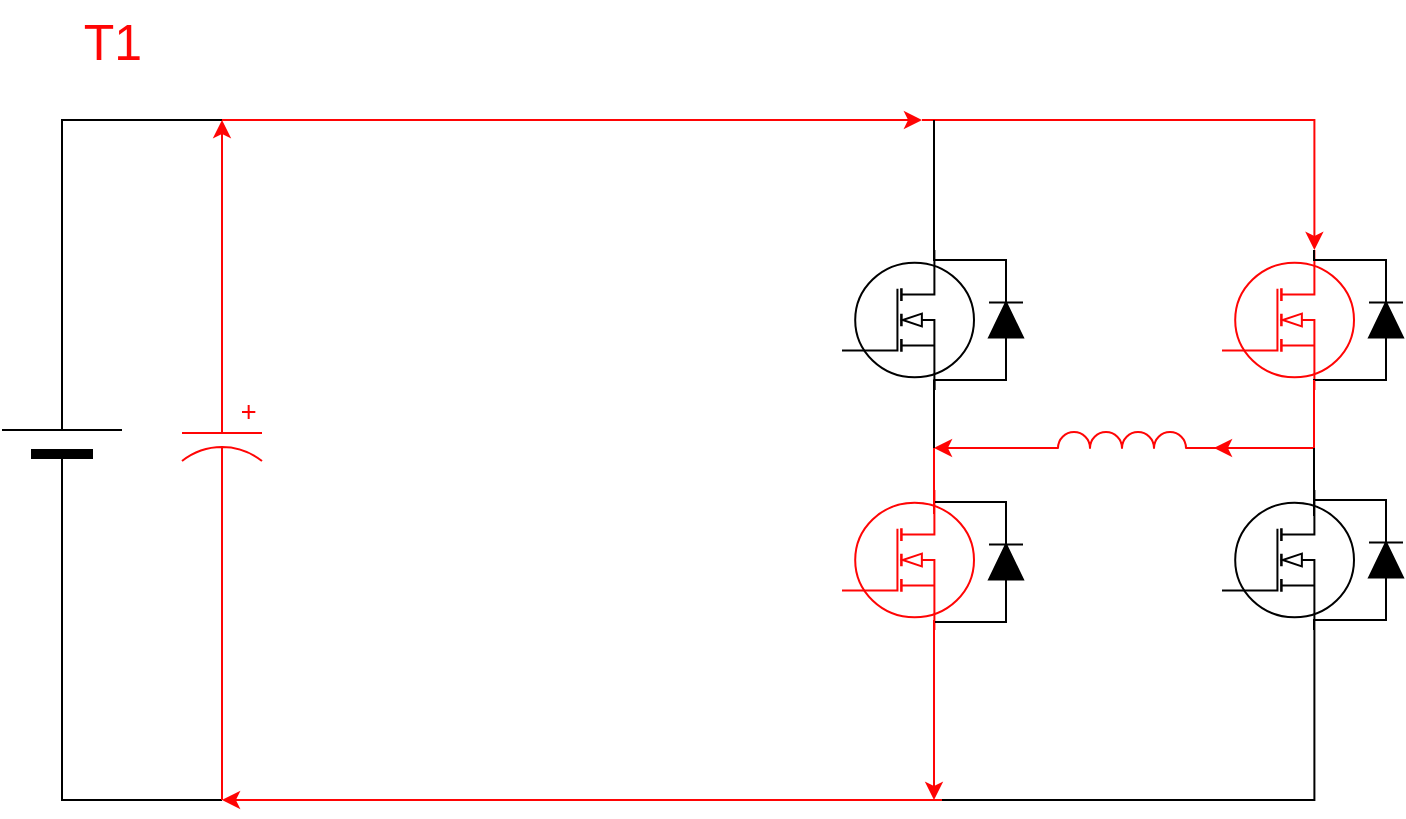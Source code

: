 <mxfile version="24.2.0" type="device">
  <diagram name="Page-1" id="16e2658f-23c8-b752-8be9-c03fbebb8bbe">
    <mxGraphModel dx="1185" dy="632" grid="1" gridSize="10" guides="1" tooltips="1" connect="1" arrows="1" fold="1" page="1" pageScale="1" pageWidth="1100" pageHeight="850" background="none" math="0" shadow="0">
      <root>
        <mxCell id="0" />
        <mxCell id="1" parent="0" />
        <mxCell id="BNmmFgK4MU3GEjyBa_c--38" style="edgeStyle=orthogonalEdgeStyle;rounded=0;orthogonalLoop=1;jettySize=auto;html=1;exitX=1;exitY=0.5;exitDx=0;exitDy=0;exitPerimeter=0;endArrow=none;endFill=0;" edge="1" parent="1" source="6d250d948d6a1778-1">
          <mxGeometry relative="1" as="geometry">
            <mxPoint x="260" y="100" as="targetPoint" />
            <Array as="points">
              <mxPoint x="180" y="100" />
            </Array>
          </mxGeometry>
        </mxCell>
        <mxCell id="BNmmFgK4MU3GEjyBa_c--40" style="edgeStyle=orthogonalEdgeStyle;rounded=0;orthogonalLoop=1;jettySize=auto;html=1;exitX=0;exitY=0.5;exitDx=0;exitDy=0;exitPerimeter=0;endArrow=none;endFill=0;" edge="1" parent="1" source="6d250d948d6a1778-1">
          <mxGeometry relative="1" as="geometry">
            <mxPoint x="260" y="440" as="targetPoint" />
            <Array as="points">
              <mxPoint x="180" y="440" />
            </Array>
          </mxGeometry>
        </mxCell>
        <mxCell id="6d250d948d6a1778-1" value="" style="verticalLabelPosition=bottom;shadow=0;dashed=0;align=center;fillColor=#000000;html=1;verticalAlign=top;strokeWidth=1;shape=mxgraph.electrical.miscellaneous.monocell_battery;rounded=1;comic=0;labelBackgroundColor=none;fontFamily=Verdana;fontSize=12;rotation=-90;" parent="1" vertex="1">
          <mxGeometry x="130" y="230" width="100" height="60" as="geometry" />
        </mxCell>
        <mxCell id="BNmmFgK4MU3GEjyBa_c--11" style="edgeStyle=orthogonalEdgeStyle;rounded=0;orthogonalLoop=1;jettySize=auto;html=1;exitX=0.7;exitY=0;exitDx=0;exitDy=0;exitPerimeter=0;endArrow=none;endFill=0;strokeColor=#FF0505;startArrow=classic;startFill=1;" edge="1" parent="1" source="BNmmFgK4MU3GEjyBa_c--2">
          <mxGeometry relative="1" as="geometry">
            <mxPoint x="610" y="100" as="targetPoint" />
            <Array as="points">
              <mxPoint x="806" y="100" />
            </Array>
          </mxGeometry>
        </mxCell>
        <mxCell id="BNmmFgK4MU3GEjyBa_c--2" value="" style="verticalLabelPosition=bottom;shadow=0;dashed=0;align=center;html=1;verticalAlign=top;shape=mxgraph.electrical.mosfets1.mosfet_ic_n;strokeColor=#FF0505;" vertex="1" parent="1">
          <mxGeometry x="760" y="165" width="66" height="70" as="geometry" />
        </mxCell>
        <mxCell id="BNmmFgK4MU3GEjyBa_c--37" style="edgeStyle=orthogonalEdgeStyle;rounded=0;orthogonalLoop=1;jettySize=auto;html=1;exitX=0;exitY=0.5;exitDx=0;exitDy=0;exitPerimeter=0;endArrow=classic;endFill=1;strokeColor=#FF0505;" edge="1" parent="1" source="BNmmFgK4MU3GEjyBa_c--4">
          <mxGeometry relative="1" as="geometry">
            <mxPoint x="260" y="100" as="targetPoint" />
          </mxGeometry>
        </mxCell>
        <mxCell id="BNmmFgK4MU3GEjyBa_c--39" style="edgeStyle=orthogonalEdgeStyle;rounded=0;orthogonalLoop=1;jettySize=auto;html=1;exitX=1;exitY=0.5;exitDx=0;exitDy=0;exitPerimeter=0;endArrow=none;endFill=0;strokeColor=#FF0505;" edge="1" parent="1" source="BNmmFgK4MU3GEjyBa_c--4">
          <mxGeometry relative="1" as="geometry">
            <mxPoint x="260" y="440" as="targetPoint" />
          </mxGeometry>
        </mxCell>
        <mxCell id="BNmmFgK4MU3GEjyBa_c--4" value="" style="pointerEvents=1;verticalLabelPosition=bottom;shadow=0;dashed=0;align=center;html=1;verticalAlign=top;shape=mxgraph.electrical.capacitors.capacitor_3;direction=south;strokeColor=#FF0505;" vertex="1" parent="1">
          <mxGeometry x="240" y="225" width="40" height="70" as="geometry" />
        </mxCell>
        <mxCell id="BNmmFgK4MU3GEjyBa_c--13" style="edgeStyle=orthogonalEdgeStyle;rounded=0;orthogonalLoop=1;jettySize=auto;html=1;exitX=0.7;exitY=1;exitDx=0;exitDy=0;exitPerimeter=0;endArrow=none;endFill=0;" edge="1" parent="1" source="BNmmFgK4MU3GEjyBa_c--7">
          <mxGeometry relative="1" as="geometry">
            <mxPoint x="620" y="440" as="targetPoint" />
            <Array as="points">
              <mxPoint x="806" y="440" />
            </Array>
          </mxGeometry>
        </mxCell>
        <mxCell id="BNmmFgK4MU3GEjyBa_c--7" value="" style="verticalLabelPosition=bottom;shadow=0;dashed=0;align=center;html=1;verticalAlign=top;shape=mxgraph.electrical.mosfets1.mosfet_ic_n;" vertex="1" parent="1">
          <mxGeometry x="760" y="285" width="66" height="70" as="geometry" />
        </mxCell>
        <mxCell id="BNmmFgK4MU3GEjyBa_c--8" value="" style="verticalLabelPosition=bottom;shadow=0;dashed=0;align=center;html=1;verticalAlign=top;shape=mxgraph.electrical.mosfets1.mosfet_ic_n;" vertex="1" parent="1">
          <mxGeometry x="570" y="165" width="66" height="70" as="geometry" />
        </mxCell>
        <mxCell id="BNmmFgK4MU3GEjyBa_c--9" value="" style="verticalLabelPosition=bottom;shadow=0;dashed=0;align=center;html=1;verticalAlign=top;shape=mxgraph.electrical.mosfets1.mosfet_ic_n;strokeColor=#FF0505;" vertex="1" parent="1">
          <mxGeometry x="570" y="285" width="66" height="70" as="geometry" />
        </mxCell>
        <mxCell id="BNmmFgK4MU3GEjyBa_c--43" style="edgeStyle=orthogonalEdgeStyle;rounded=0;orthogonalLoop=1;jettySize=auto;html=1;exitX=1;exitY=1;exitDx=0;exitDy=0;exitPerimeter=0;endArrow=none;endFill=0;strokeColor=#FF0505;startArrow=classic;startFill=1;" edge="1" parent="1">
          <mxGeometry relative="1" as="geometry">
            <mxPoint x="806" y="264" as="targetPoint" />
            <mxPoint x="756" y="264" as="sourcePoint" />
            <Array as="points">
              <mxPoint x="766" y="264" />
              <mxPoint x="766" y="264" />
            </Array>
          </mxGeometry>
        </mxCell>
        <mxCell id="BNmmFgK4MU3GEjyBa_c--46" style="edgeStyle=orthogonalEdgeStyle;rounded=0;orthogonalLoop=1;jettySize=auto;html=1;exitX=0;exitY=1;exitDx=0;exitDy=0;exitPerimeter=0;endArrow=classic;endFill=1;strokeColor=#FF0505;" edge="1" parent="1">
          <mxGeometry relative="1" as="geometry">
            <mxPoint x="616" y="264" as="targetPoint" />
            <mxPoint x="666" y="264" as="sourcePoint" />
            <Array as="points">
              <mxPoint x="646" y="264" />
            </Array>
          </mxGeometry>
        </mxCell>
        <mxCell id="BNmmFgK4MU3GEjyBa_c--17" value="" style="pointerEvents=1;verticalLabelPosition=bottom;shadow=0;dashed=0;align=center;html=1;verticalAlign=top;shape=mxgraph.electrical.inductors.inductor_3;strokeColor=#FF0505;" vertex="1" parent="1">
          <mxGeometry x="660" y="256" width="100" height="8" as="geometry" />
        </mxCell>
        <mxCell id="BNmmFgK4MU3GEjyBa_c--25" value="" style="pointerEvents=1;fillColor=strokeColor;verticalLabelPosition=bottom;shadow=0;dashed=0;align=center;html=1;verticalAlign=top;shape=mxgraph.electrical.diodes.diode;rotation=-90;" vertex="1" parent="1">
          <mxGeometry x="630" y="191.5" width="44" height="17" as="geometry" />
        </mxCell>
        <mxCell id="BNmmFgK4MU3GEjyBa_c--26" style="edgeStyle=orthogonalEdgeStyle;rounded=0;orthogonalLoop=1;jettySize=auto;html=1;entryX=0.7;entryY=1;entryDx=0;entryDy=0;entryPerimeter=0;endArrow=none;endFill=0;" edge="1" parent="1" source="BNmmFgK4MU3GEjyBa_c--25" target="BNmmFgK4MU3GEjyBa_c--8">
          <mxGeometry relative="1" as="geometry">
            <Array as="points">
              <mxPoint x="652" y="230" />
              <mxPoint x="616" y="230" />
            </Array>
          </mxGeometry>
        </mxCell>
        <mxCell id="BNmmFgK4MU3GEjyBa_c--27" style="edgeStyle=orthogonalEdgeStyle;rounded=0;orthogonalLoop=1;jettySize=auto;html=1;endArrow=none;endFill=0;" edge="1" parent="1" source="BNmmFgK4MU3GEjyBa_c--25">
          <mxGeometry relative="1" as="geometry">
            <mxPoint x="616" y="100" as="targetPoint" />
            <Array as="points">
              <mxPoint x="652" y="170" />
              <mxPoint x="616" y="170" />
            </Array>
          </mxGeometry>
        </mxCell>
        <mxCell id="BNmmFgK4MU3GEjyBa_c--28" value="" style="pointerEvents=1;fillColor=strokeColor;verticalLabelPosition=bottom;shadow=0;dashed=0;align=center;html=1;verticalAlign=top;shape=mxgraph.electrical.diodes.diode;rotation=-90;" vertex="1" parent="1">
          <mxGeometry x="820" y="191.5" width="44" height="17" as="geometry" />
        </mxCell>
        <mxCell id="BNmmFgK4MU3GEjyBa_c--29" style="edgeStyle=orthogonalEdgeStyle;rounded=0;orthogonalLoop=1;jettySize=auto;html=1;entryX=0.7;entryY=1;entryDx=0;entryDy=0;entryPerimeter=0;endArrow=none;endFill=0;" edge="1" parent="1" source="BNmmFgK4MU3GEjyBa_c--28">
          <mxGeometry relative="1" as="geometry">
            <mxPoint x="806" y="235" as="targetPoint" />
            <Array as="points">
              <mxPoint x="842" y="230" />
              <mxPoint x="806" y="230" />
            </Array>
          </mxGeometry>
        </mxCell>
        <mxCell id="BNmmFgK4MU3GEjyBa_c--30" style="edgeStyle=orthogonalEdgeStyle;rounded=0;orthogonalLoop=1;jettySize=auto;html=1;entryX=0.7;entryY=0;entryDx=0;entryDy=0;entryPerimeter=0;endArrow=none;endFill=0;" edge="1" parent="1" source="BNmmFgK4MU3GEjyBa_c--28">
          <mxGeometry relative="1" as="geometry">
            <mxPoint x="806" y="165" as="targetPoint" />
            <Array as="points">
              <mxPoint x="842" y="170" />
              <mxPoint x="806" y="170" />
            </Array>
          </mxGeometry>
        </mxCell>
        <mxCell id="BNmmFgK4MU3GEjyBa_c--31" value="" style="pointerEvents=1;fillColor=strokeColor;verticalLabelPosition=bottom;shadow=0;dashed=0;align=center;html=1;verticalAlign=top;shape=mxgraph.electrical.diodes.diode;rotation=-90;" vertex="1" parent="1">
          <mxGeometry x="820" y="311.5" width="44" height="17" as="geometry" />
        </mxCell>
        <mxCell id="BNmmFgK4MU3GEjyBa_c--32" style="edgeStyle=orthogonalEdgeStyle;rounded=0;orthogonalLoop=1;jettySize=auto;html=1;entryX=0.7;entryY=1;entryDx=0;entryDy=0;entryPerimeter=0;endArrow=none;endFill=0;" edge="1" parent="1" source="BNmmFgK4MU3GEjyBa_c--31">
          <mxGeometry relative="1" as="geometry">
            <mxPoint x="806" y="355" as="targetPoint" />
            <Array as="points">
              <mxPoint x="842" y="350" />
              <mxPoint x="806" y="350" />
            </Array>
          </mxGeometry>
        </mxCell>
        <mxCell id="BNmmFgK4MU3GEjyBa_c--33" style="edgeStyle=orthogonalEdgeStyle;rounded=0;orthogonalLoop=1;jettySize=auto;html=1;entryX=0.7;entryY=0;entryDx=0;entryDy=0;entryPerimeter=0;endArrow=none;endFill=0;" edge="1" parent="1" source="BNmmFgK4MU3GEjyBa_c--31">
          <mxGeometry relative="1" as="geometry">
            <mxPoint x="806" y="285" as="targetPoint" />
            <Array as="points">
              <mxPoint x="842" y="290" />
              <mxPoint x="806" y="290" />
            </Array>
          </mxGeometry>
        </mxCell>
        <mxCell id="BNmmFgK4MU3GEjyBa_c--34" value="" style="pointerEvents=1;fillColor=strokeColor;verticalLabelPosition=bottom;shadow=0;dashed=0;align=center;html=1;verticalAlign=top;shape=mxgraph.electrical.diodes.diode;rotation=-90;" vertex="1" parent="1">
          <mxGeometry x="630" y="312.5" width="44" height="17" as="geometry" />
        </mxCell>
        <mxCell id="BNmmFgK4MU3GEjyBa_c--35" style="edgeStyle=orthogonalEdgeStyle;rounded=0;orthogonalLoop=1;jettySize=auto;html=1;entryX=0.7;entryY=1;entryDx=0;entryDy=0;entryPerimeter=0;endArrow=none;endFill=0;" edge="1" parent="1" source="BNmmFgK4MU3GEjyBa_c--34">
          <mxGeometry relative="1" as="geometry">
            <mxPoint x="616" y="356" as="targetPoint" />
            <Array as="points">
              <mxPoint x="652" y="351" />
              <mxPoint x="616" y="351" />
            </Array>
          </mxGeometry>
        </mxCell>
        <mxCell id="BNmmFgK4MU3GEjyBa_c--36" style="edgeStyle=orthogonalEdgeStyle;rounded=0;orthogonalLoop=1;jettySize=auto;html=1;entryX=0.7;entryY=0;entryDx=0;entryDy=0;entryPerimeter=0;endArrow=none;endFill=0;" edge="1" parent="1" source="BNmmFgK4MU3GEjyBa_c--34">
          <mxGeometry relative="1" as="geometry">
            <mxPoint x="616" y="286" as="targetPoint" />
            <Array as="points">
              <mxPoint x="652" y="291" />
              <mxPoint x="616" y="291" />
            </Array>
          </mxGeometry>
        </mxCell>
        <mxCell id="BNmmFgK4MU3GEjyBa_c--41" value="&lt;font color=&quot;#ff0505&quot; style=&quot;font-size: 25px;&quot;&gt;T1&lt;/font&gt;" style="text;html=1;align=center;verticalAlign=middle;resizable=0;points=[];autosize=1;strokeColor=none;fillColor=none;" vertex="1" parent="1">
          <mxGeometry x="180" y="40" width="50" height="40" as="geometry" />
        </mxCell>
        <mxCell id="BNmmFgK4MU3GEjyBa_c--42" value="" style="endArrow=classic;html=1;rounded=0;strokeColor=#FF0505;endFill=1;" edge="1" parent="1">
          <mxGeometry width="50" height="50" relative="1" as="geometry">
            <mxPoint x="260" y="100" as="sourcePoint" />
            <mxPoint x="610" y="100" as="targetPoint" />
          </mxGeometry>
        </mxCell>
        <mxCell id="BNmmFgK4MU3GEjyBa_c--44" value="" style="endArrow=none;html=1;rounded=0;strokeColor=#FF0505;" edge="1" parent="1">
          <mxGeometry width="50" height="50" relative="1" as="geometry">
            <mxPoint x="806" y="264" as="sourcePoint" />
            <mxPoint x="806" y="230" as="targetPoint" />
            <Array as="points" />
          </mxGeometry>
        </mxCell>
        <mxCell id="BNmmFgK4MU3GEjyBa_c--45" value="" style="endArrow=none;html=1;rounded=0;" edge="1" parent="1">
          <mxGeometry width="50" height="50" relative="1" as="geometry">
            <mxPoint x="806" y="298" as="sourcePoint" />
            <mxPoint x="806" y="264" as="targetPoint" />
            <Array as="points" />
          </mxGeometry>
        </mxCell>
        <mxCell id="BNmmFgK4MU3GEjyBa_c--47" value="" style="endArrow=none;html=1;rounded=0;strokeColor=#FF0505;" edge="1" parent="1">
          <mxGeometry width="50" height="50" relative="1" as="geometry">
            <mxPoint x="616" y="297" as="sourcePoint" />
            <mxPoint x="616" y="263" as="targetPoint" />
            <Array as="points" />
          </mxGeometry>
        </mxCell>
        <mxCell id="BNmmFgK4MU3GEjyBa_c--48" value="" style="endArrow=none;html=1;rounded=0;" edge="1" parent="1">
          <mxGeometry width="50" height="50" relative="1" as="geometry">
            <mxPoint x="616" y="264" as="sourcePoint" />
            <mxPoint x="616" y="230" as="targetPoint" />
            <Array as="points" />
          </mxGeometry>
        </mxCell>
        <mxCell id="BNmmFgK4MU3GEjyBa_c--49" value="" style="endArrow=none;html=1;rounded=0;strokeColor=#FF0505;endFill=0;startArrow=classic;startFill=1;" edge="1" parent="1">
          <mxGeometry width="50" height="50" relative="1" as="geometry">
            <mxPoint x="616" y="440" as="sourcePoint" />
            <mxPoint x="616" y="350" as="targetPoint" />
          </mxGeometry>
        </mxCell>
        <mxCell id="BNmmFgK4MU3GEjyBa_c--50" value="" style="endArrow=none;html=1;rounded=0;strokeColor=#FF0505;endFill=0;startArrow=classic;startFill=1;" edge="1" parent="1">
          <mxGeometry width="50" height="50" relative="1" as="geometry">
            <mxPoint x="260" y="440" as="sourcePoint" />
            <mxPoint x="620" y="440" as="targetPoint" />
          </mxGeometry>
        </mxCell>
      </root>
    </mxGraphModel>
  </diagram>
</mxfile>
